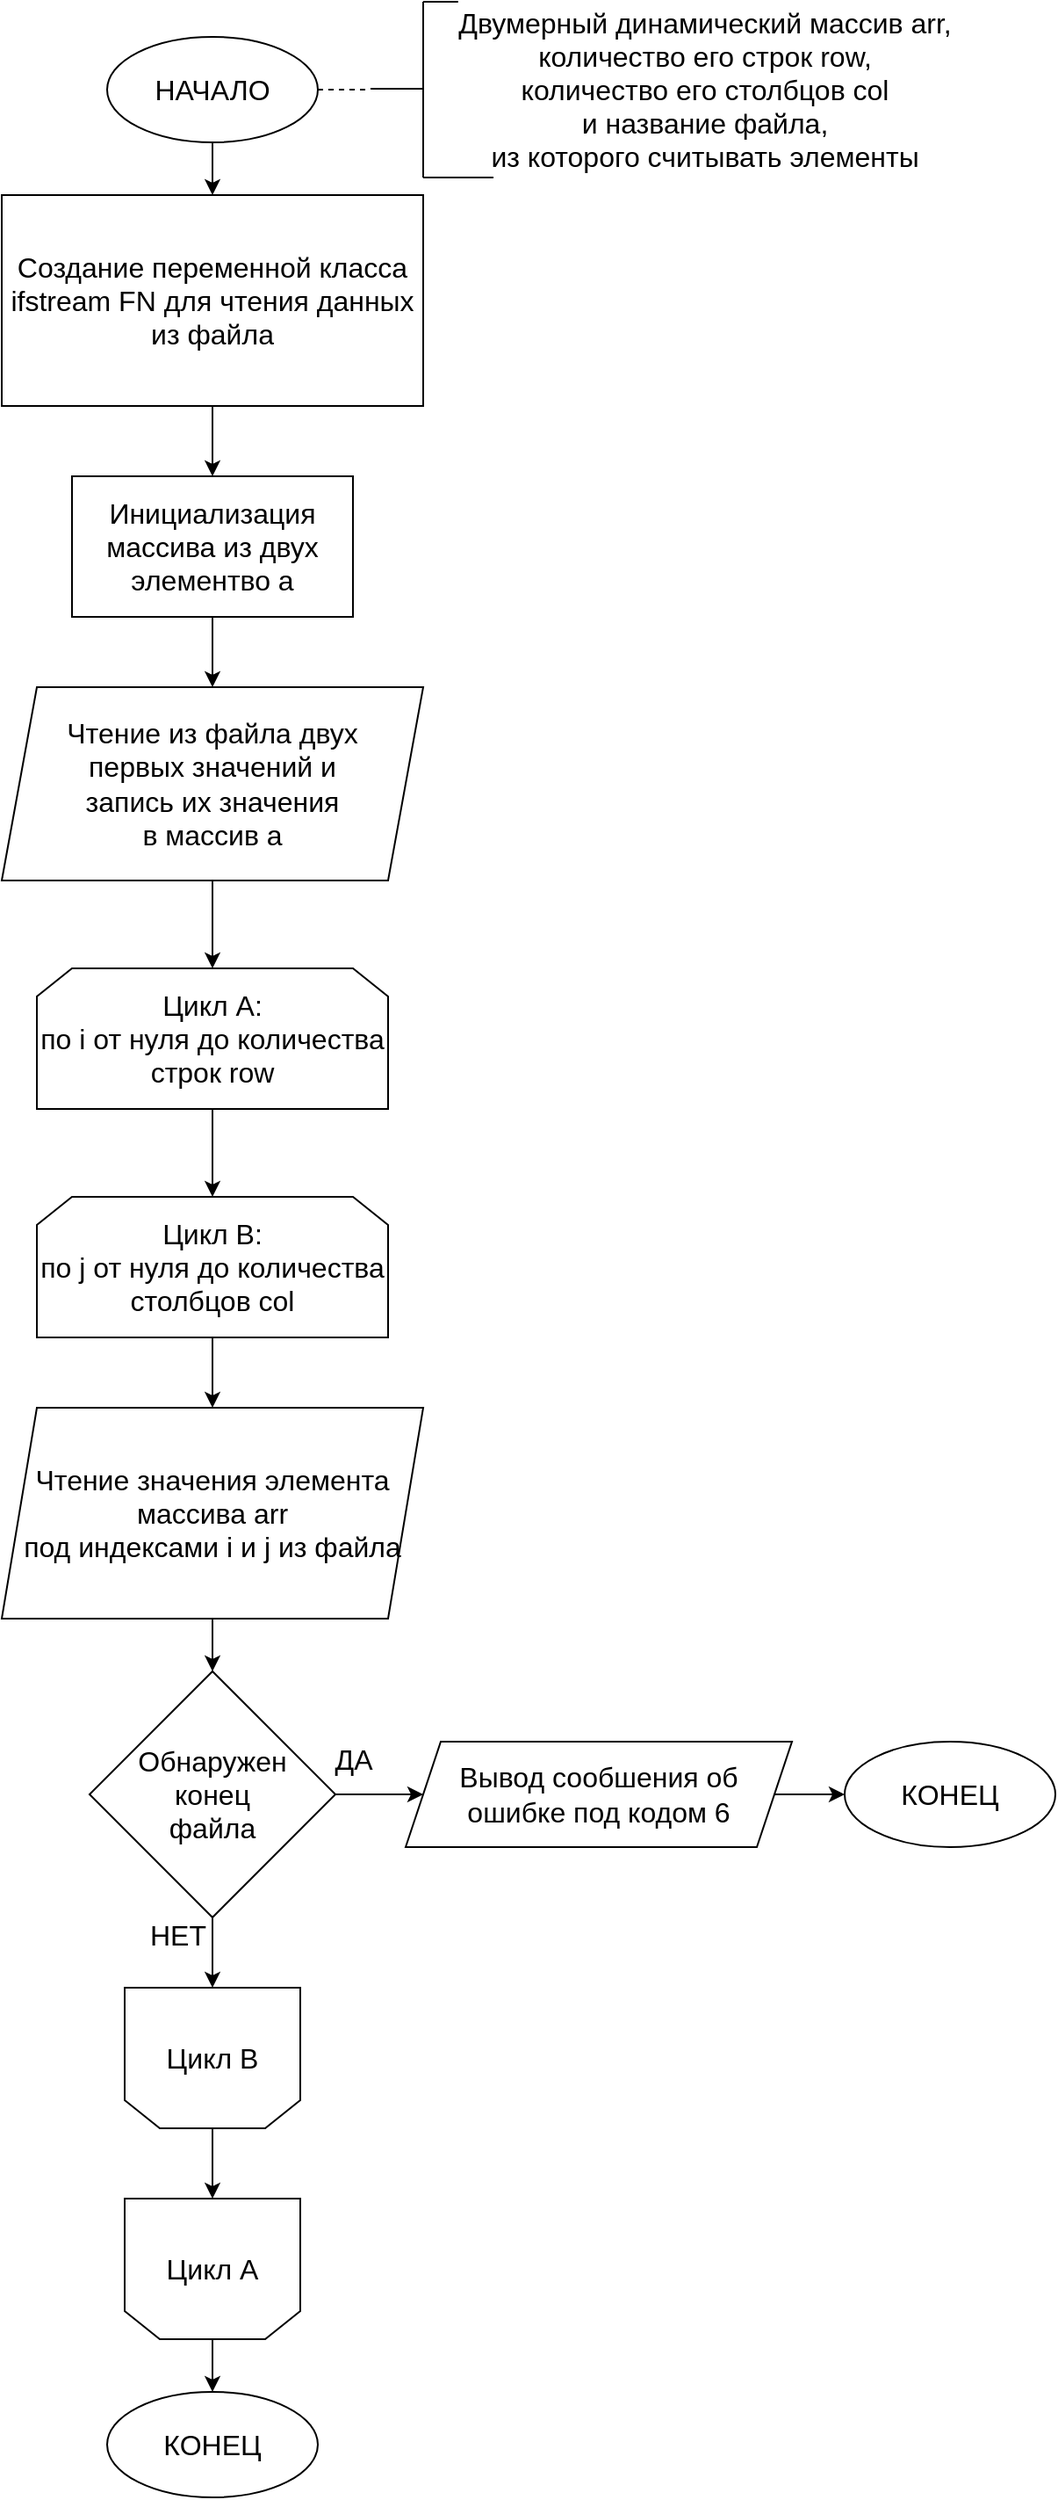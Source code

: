 <mxfile version="16.5.1" type="device"><diagram id="XRR-WLnGZdrcMNDozeeU" name="Страница 1"><mxGraphModel dx="918" dy="714" grid="1" gridSize="10" guides="1" tooltips="1" connect="1" arrows="1" fold="1" page="1" pageScale="1" pageWidth="1200" pageHeight="1920" math="0" shadow="0"><root><mxCell id="0"/><mxCell id="1" parent="0"/><mxCell id="swaxIMBD6sjZFMPCxxAM-3" style="edgeStyle=orthogonalEdgeStyle;rounded=0;orthogonalLoop=1;jettySize=auto;html=1;entryX=0.5;entryY=0;entryDx=0;entryDy=0;fontSize=16;" parent="1" source="swaxIMBD6sjZFMPCxxAM-1" target="swaxIMBD6sjZFMPCxxAM-2" edge="1"><mxGeometry relative="1" as="geometry"/></mxCell><mxCell id="swaxIMBD6sjZFMPCxxAM-1" value="&lt;font style=&quot;font-size: 16px&quot;&gt;НАЧАЛО&lt;/font&gt;" style="ellipse;whiteSpace=wrap;html=1;" parent="1" vertex="1"><mxGeometry x="430" y="30" width="120" height="60" as="geometry"/></mxCell><mxCell id="swaxIMBD6sjZFMPCxxAM-5" value="" style="edgeStyle=orthogonalEdgeStyle;rounded=0;orthogonalLoop=1;jettySize=auto;html=1;fontSize=16;" parent="1" source="swaxIMBD6sjZFMPCxxAM-2" target="swaxIMBD6sjZFMPCxxAM-4" edge="1"><mxGeometry relative="1" as="geometry"/></mxCell><mxCell id="swaxIMBD6sjZFMPCxxAM-2" value="Создание переменной класса ifstream FN для чтения данных из файла" style="rounded=0;whiteSpace=wrap;html=1;fontSize=16;" parent="1" vertex="1"><mxGeometry x="370" y="120" width="240" height="120" as="geometry"/></mxCell><mxCell id="swaxIMBD6sjZFMPCxxAM-7" style="edgeStyle=orthogonalEdgeStyle;rounded=0;orthogonalLoop=1;jettySize=auto;html=1;entryX=0.5;entryY=0;entryDx=0;entryDy=0;fontSize=16;" parent="1" source="swaxIMBD6sjZFMPCxxAM-4" target="swaxIMBD6sjZFMPCxxAM-6" edge="1"><mxGeometry relative="1" as="geometry"/></mxCell><mxCell id="swaxIMBD6sjZFMPCxxAM-4" value="Инициализация массива из двух элементво a" style="whiteSpace=wrap;html=1;fontSize=16;rounded=0;" parent="1" vertex="1"><mxGeometry x="410" y="280" width="160" height="80" as="geometry"/></mxCell><mxCell id="swaxIMBD6sjZFMPCxxAM-9" style="edgeStyle=orthogonalEdgeStyle;rounded=0;orthogonalLoop=1;jettySize=auto;html=1;entryX=0.5;entryY=0;entryDx=0;entryDy=0;fontSize=16;" parent="1" source="swaxIMBD6sjZFMPCxxAM-6" target="swaxIMBD6sjZFMPCxxAM-8" edge="1"><mxGeometry relative="1" as="geometry"/></mxCell><mxCell id="swaxIMBD6sjZFMPCxxAM-6" value="Чтение из файла двух &lt;br&gt;первых значений и &lt;br&gt;запись их значения &lt;br&gt;в массив a" style="shape=parallelogram;perimeter=parallelogramPerimeter;whiteSpace=wrap;html=1;fixedSize=1;fontSize=16;" parent="1" vertex="1"><mxGeometry x="370" y="400" width="240" height="110" as="geometry"/></mxCell><mxCell id="swaxIMBD6sjZFMPCxxAM-11" value="" style="edgeStyle=orthogonalEdgeStyle;rounded=0;orthogonalLoop=1;jettySize=auto;html=1;fontSize=16;" parent="1" source="swaxIMBD6sjZFMPCxxAM-8" target="swaxIMBD6sjZFMPCxxAM-10" edge="1"><mxGeometry relative="1" as="geometry"/></mxCell><mxCell id="swaxIMBD6sjZFMPCxxAM-8" value="Цикл А:&lt;br&gt;по i от нуля до количества строк row" style="shape=loopLimit;whiteSpace=wrap;html=1;fontSize=16;" parent="1" vertex="1"><mxGeometry x="390" y="560" width="200" height="80" as="geometry"/></mxCell><mxCell id="swaxIMBD6sjZFMPCxxAM-13" style="edgeStyle=orthogonalEdgeStyle;rounded=0;orthogonalLoop=1;jettySize=auto;html=1;entryX=0.5;entryY=0;entryDx=0;entryDy=0;fontSize=16;" parent="1" source="swaxIMBD6sjZFMPCxxAM-10" target="swaxIMBD6sjZFMPCxxAM-12" edge="1"><mxGeometry relative="1" as="geometry"/></mxCell><mxCell id="swaxIMBD6sjZFMPCxxAM-10" value="Цикл В:&lt;br&gt;по j от нуля до количества столбцов col" style="shape=loopLimit;whiteSpace=wrap;html=1;fontSize=16;" parent="1" vertex="1"><mxGeometry x="390" y="690" width="200" height="80" as="geometry"/></mxCell><mxCell id="swaxIMBD6sjZFMPCxxAM-15" style="edgeStyle=orthogonalEdgeStyle;rounded=0;orthogonalLoop=1;jettySize=auto;html=1;entryX=0.5;entryY=0;entryDx=0;entryDy=0;fontSize=16;" parent="1" source="swaxIMBD6sjZFMPCxxAM-12" target="swaxIMBD6sjZFMPCxxAM-14" edge="1"><mxGeometry relative="1" as="geometry"/></mxCell><mxCell id="swaxIMBD6sjZFMPCxxAM-12" value="Чтение значения элемента массива arr &lt;br&gt;под индексами i и j из файла" style="shape=parallelogram;perimeter=parallelogramPerimeter;whiteSpace=wrap;html=1;fixedSize=1;fontSize=16;" parent="1" vertex="1"><mxGeometry x="370" y="810" width="240" height="120" as="geometry"/></mxCell><mxCell id="swaxIMBD6sjZFMPCxxAM-19" style="edgeStyle=orthogonalEdgeStyle;rounded=0;orthogonalLoop=1;jettySize=auto;html=1;entryX=0;entryY=0.5;entryDx=0;entryDy=0;fontSize=16;" parent="1" source="swaxIMBD6sjZFMPCxxAM-14" target="swaxIMBD6sjZFMPCxxAM-16" edge="1"><mxGeometry relative="1" as="geometry"/></mxCell><mxCell id="swaxIMBD6sjZFMPCxxAM-22" style="edgeStyle=orthogonalEdgeStyle;rounded=0;orthogonalLoop=1;jettySize=auto;html=1;entryX=0.5;entryY=1;entryDx=0;entryDy=0;fontSize=16;" parent="1" source="swaxIMBD6sjZFMPCxxAM-14" target="swaxIMBD6sjZFMPCxxAM-21" edge="1"><mxGeometry relative="1" as="geometry"/></mxCell><mxCell id="swaxIMBD6sjZFMPCxxAM-14" value="Обнаружен &lt;br&gt;конец &lt;br&gt;файла" style="rhombus;whiteSpace=wrap;html=1;fontSize=16;" parent="1" vertex="1"><mxGeometry x="420" y="960" width="140" height="140" as="geometry"/></mxCell><mxCell id="swaxIMBD6sjZFMPCxxAM-18" value="" style="edgeStyle=orthogonalEdgeStyle;rounded=0;orthogonalLoop=1;jettySize=auto;html=1;fontSize=16;entryX=0;entryY=0.5;entryDx=0;entryDy=0;" parent="1" source="swaxIMBD6sjZFMPCxxAM-16" edge="1" target="_LbhaiEcZizPBC7euaII-7"><mxGeometry relative="1" as="geometry"><mxPoint x="890" y="1030" as="targetPoint"/></mxGeometry></mxCell><mxCell id="swaxIMBD6sjZFMPCxxAM-16" value="Вывод сообшения об ошибке под кодом 6" style="shape=parallelogram;perimeter=parallelogramPerimeter;whiteSpace=wrap;html=1;fixedSize=1;fontSize=16;" parent="1" vertex="1"><mxGeometry x="600" y="1000" width="220" height="60" as="geometry"/></mxCell><mxCell id="swaxIMBD6sjZFMPCxxAM-20" value="ДА" style="text;html=1;align=center;verticalAlign=middle;resizable=0;points=[];autosize=1;strokeColor=none;fillColor=none;fontSize=16;" parent="1" vertex="1"><mxGeometry x="550" y="1000" width="40" height="20" as="geometry"/></mxCell><mxCell id="swaxIMBD6sjZFMPCxxAM-24" value="" style="edgeStyle=orthogonalEdgeStyle;rounded=0;orthogonalLoop=1;jettySize=auto;html=1;fontSize=16;" parent="1" source="swaxIMBD6sjZFMPCxxAM-21" target="swaxIMBD6sjZFMPCxxAM-23" edge="1"><mxGeometry relative="1" as="geometry"/></mxCell><mxCell id="swaxIMBD6sjZFMPCxxAM-21" value="Цикл В" style="shape=loopLimit;whiteSpace=wrap;html=1;fontSize=16;direction=west;" parent="1" vertex="1"><mxGeometry x="440" y="1140" width="100" height="80" as="geometry"/></mxCell><mxCell id="swaxIMBD6sjZFMPCxxAM-26" value="" style="edgeStyle=orthogonalEdgeStyle;rounded=0;orthogonalLoop=1;jettySize=auto;html=1;fontSize=16;" parent="1" source="swaxIMBD6sjZFMPCxxAM-23" target="swaxIMBD6sjZFMPCxxAM-25" edge="1"><mxGeometry relative="1" as="geometry"/></mxCell><mxCell id="swaxIMBD6sjZFMPCxxAM-23" value="Цикл А" style="shape=loopLimit;whiteSpace=wrap;html=1;fontSize=16;direction=west;" parent="1" vertex="1"><mxGeometry x="440" y="1260" width="100" height="80" as="geometry"/></mxCell><mxCell id="swaxIMBD6sjZFMPCxxAM-25" value="КОНЕЦ" style="ellipse;whiteSpace=wrap;html=1;fontSize=16;" parent="1" vertex="1"><mxGeometry x="430" y="1370" width="120" height="60" as="geometry"/></mxCell><mxCell id="swaxIMBD6sjZFMPCxxAM-27" value="НЕТ" style="text;html=1;align=center;verticalAlign=middle;resizable=0;points=[];autosize=1;strokeColor=none;fillColor=none;fontSize=16;" parent="1" vertex="1"><mxGeometry x="445" y="1100" width="50" height="20" as="geometry"/></mxCell><mxCell id="_LbhaiEcZizPBC7euaII-1" value="" style="endArrow=none;html=1;rounded=0;fontSize=16;" edge="1" parent="1"><mxGeometry width="50" height="50" relative="1" as="geometry"><mxPoint x="610" y="59.5" as="sourcePoint"/><mxPoint x="580" y="59.5" as="targetPoint"/></mxGeometry></mxCell><mxCell id="_LbhaiEcZizPBC7euaII-2" value="" style="endArrow=none;html=1;rounded=0;fontSize=16;" edge="1" parent="1"><mxGeometry width="50" height="50" relative="1" as="geometry"><mxPoint x="610" y="110" as="sourcePoint"/><mxPoint x="610" y="10" as="targetPoint"/></mxGeometry></mxCell><mxCell id="_LbhaiEcZizPBC7euaII-3" value="Двумерный динамический массив arr,&lt;br&gt;количество его строк row,&lt;br&gt;количество его столбцов col&lt;br&gt;и название файла, &lt;br&gt;из которого считывать элементы" style="text;html=1;align=center;verticalAlign=middle;resizable=0;points=[];autosize=1;strokeColor=none;fillColor=none;fontSize=16;" vertex="1" parent="1"><mxGeometry x="620" y="10" width="300" height="100" as="geometry"/></mxCell><mxCell id="_LbhaiEcZizPBC7euaII-4" value="" style="endArrow=none;html=1;rounded=0;fontSize=16;exitX=0.033;exitY=0;exitDx=0;exitDy=0;exitPerimeter=0;" edge="1" parent="1" source="_LbhaiEcZizPBC7euaII-3"><mxGeometry width="50" height="50" relative="1" as="geometry"><mxPoint x="650" y="19.5" as="sourcePoint"/><mxPoint x="610" y="10" as="targetPoint"/><Array as="points"><mxPoint x="630" y="10"/></Array></mxGeometry></mxCell><mxCell id="_LbhaiEcZizPBC7euaII-5" value="" style="endArrow=none;html=1;rounded=0;fontSize=16;" edge="1" parent="1"><mxGeometry width="50" height="50" relative="1" as="geometry"><mxPoint x="650" y="110" as="sourcePoint"/><mxPoint x="610" y="110" as="targetPoint"/></mxGeometry></mxCell><mxCell id="_LbhaiEcZizPBC7euaII-6" value="" style="endArrow=none;dashed=1;html=1;rounded=0;exitX=1;exitY=0.5;exitDx=0;exitDy=0;" edge="1" parent="1" source="swaxIMBD6sjZFMPCxxAM-1"><mxGeometry width="50" height="50" relative="1" as="geometry"><mxPoint x="540" y="200" as="sourcePoint"/><mxPoint x="580" y="60" as="targetPoint"/></mxGeometry></mxCell><mxCell id="_LbhaiEcZizPBC7euaII-7" value="КОНЕЦ" style="ellipse;whiteSpace=wrap;html=1;fontSize=16;" vertex="1" parent="1"><mxGeometry x="850" y="1000" width="120" height="60" as="geometry"/></mxCell></root></mxGraphModel></diagram></mxfile>